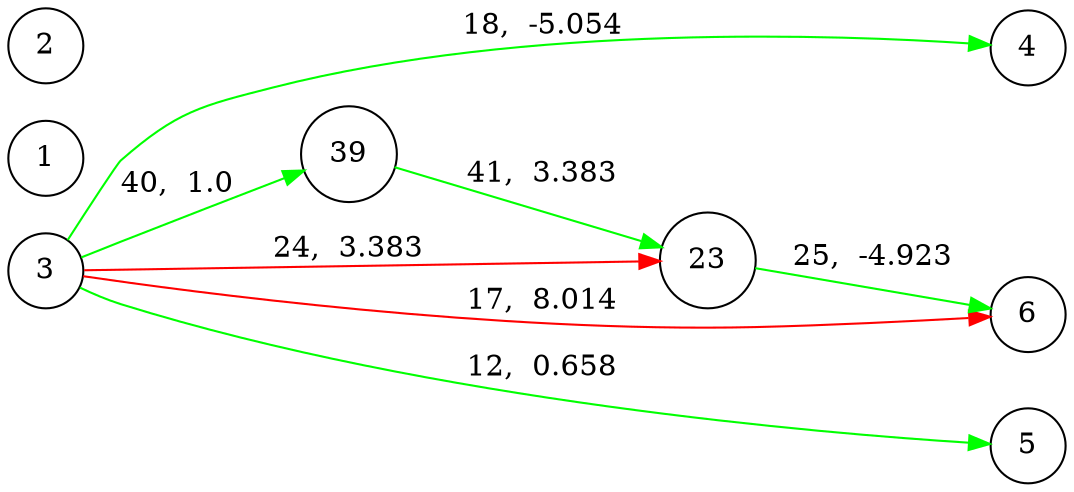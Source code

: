 digraph {
	rankdir=LR;
	node [shape=circle];
	3->6[color=red,label="17,  8.014",penwidth=1.0];
	3->4[color=green,label="18,  -5.054",penwidth=1.0];
	3->23[color=red,label="24,  3.383",penwidth=1.0];
	3->39[color=green,label="40,  1.0",penwidth=1.0];
	3->5[color=green,label="12,  0.658",penwidth=1.0];
	{rank=same; 1, 2, 3}
	39->23[color=green,label="41,  3.383",penwidth=1.0];
	{rank=same; 39}
	23->6[color=green,label="25,  -4.923",penwidth=1.0];
	{rank=same; 23}
	{rank=same; 4, 5, 6}
}